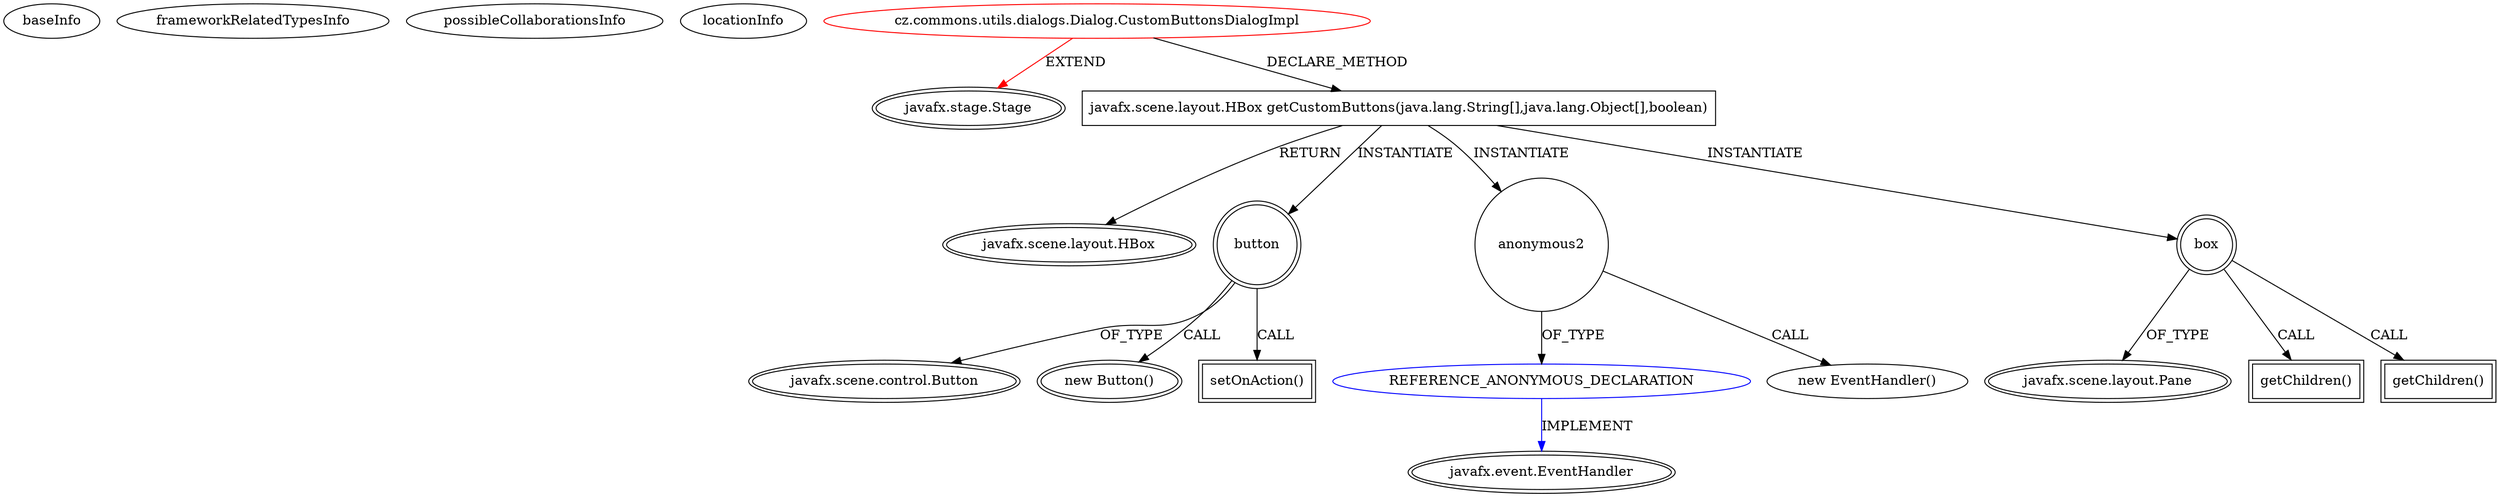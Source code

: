 digraph {
baseInfo[graphId=941,category="extension_graph",isAnonymous=false,possibleRelation=true]
frameworkRelatedTypesInfo[0="javafx.stage.Stage"]
possibleCollaborationsInfo[0="941~CLIENT_METHOD_DECLARATION-INSTANTIATION-~javafx.stage.Stage ~javafx.event.EventHandler ~false~true"]
locationInfo[projectName="Maxxa-MT-common",filePath="/Maxxa-MT-common/MT-common-master/src/cz/commons/utils/dialogs/Dialog.java",contextSignature="CustomButtonsDialogImpl",graphId="941"]
0[label="cz.commons.utils.dialogs.Dialog.CustomButtonsDialogImpl",vertexType="ROOT_CLIENT_CLASS_DECLARATION",isFrameworkType=false,color=red]
1[label="javafx.stage.Stage",vertexType="FRAMEWORK_CLASS_TYPE",isFrameworkType=true,peripheries=2]
2[label="javafx.scene.layout.HBox getCustomButtons(java.lang.String[],java.lang.Object[],boolean)",vertexType="CLIENT_METHOD_DECLARATION",isFrameworkType=false,shape=box]
3[label="javafx.scene.layout.HBox",vertexType="FRAMEWORK_CLASS_TYPE",isFrameworkType=true,peripheries=2]
5[label="button",vertexType="VARIABLE_EXPRESION",isFrameworkType=true,peripheries=2,shape=circle]
6[label="javafx.scene.control.Button",vertexType="FRAMEWORK_CLASS_TYPE",isFrameworkType=true,peripheries=2]
4[label="new Button()",vertexType="CONSTRUCTOR_CALL",isFrameworkType=true,peripheries=2]
8[label="setOnAction()",vertexType="INSIDE_CALL",isFrameworkType=true,peripheries=2,shape=box]
10[label="anonymous2",vertexType="VARIABLE_EXPRESION",isFrameworkType=false,shape=circle]
11[label="REFERENCE_ANONYMOUS_DECLARATION",vertexType="REFERENCE_ANONYMOUS_DECLARATION",isFrameworkType=false,color=blue]
12[label="javafx.event.EventHandler",vertexType="FRAMEWORK_INTERFACE_TYPE",isFrameworkType=true,peripheries=2]
9[label="new EventHandler()",vertexType="CONSTRUCTOR_CALL",isFrameworkType=false]
13[label="box",vertexType="VARIABLE_EXPRESION",isFrameworkType=true,peripheries=2,shape=circle]
15[label="javafx.scene.layout.Pane",vertexType="FRAMEWORK_CLASS_TYPE",isFrameworkType=true,peripheries=2]
14[label="getChildren()",vertexType="INSIDE_CALL",isFrameworkType=true,peripheries=2,shape=box]
17[label="getChildren()",vertexType="INSIDE_CALL",isFrameworkType=true,peripheries=2,shape=box]
0->1[label="EXTEND",color=red]
0->2[label="DECLARE_METHOD"]
2->3[label="RETURN"]
2->5[label="INSTANTIATE"]
5->6[label="OF_TYPE"]
5->4[label="CALL"]
5->8[label="CALL"]
2->10[label="INSTANTIATE"]
11->12[label="IMPLEMENT",color=blue]
10->11[label="OF_TYPE"]
10->9[label="CALL"]
2->13[label="INSTANTIATE"]
13->15[label="OF_TYPE"]
13->14[label="CALL"]
13->17[label="CALL"]
}
